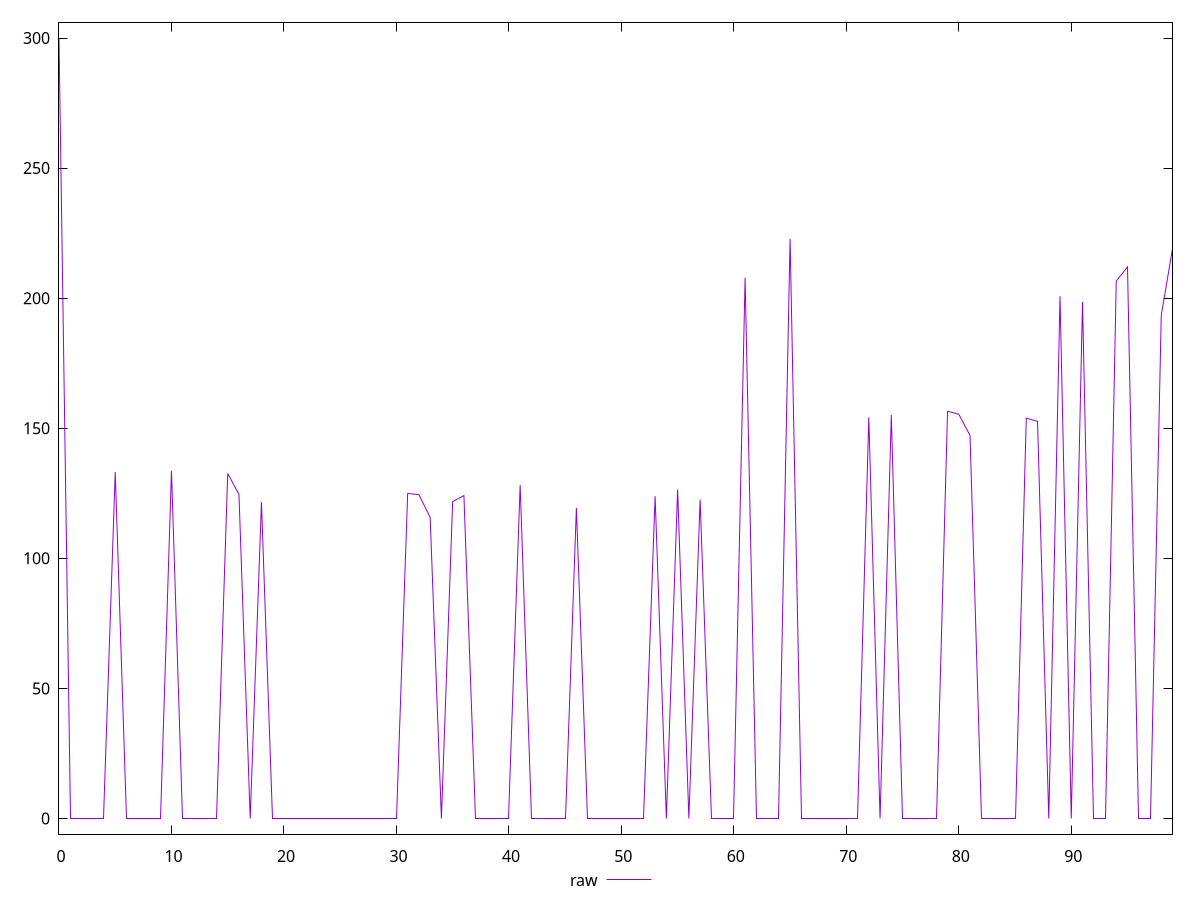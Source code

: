 reset

$raw <<EOF
0 300.048
1 0
2 0
3 0
4 0
5 133.18299961090088
6 0
7 0
8 0
9 0
10 133.7000002861023
11 0
12 0
13 0
14 0
15 132.58100032806396
16 124.5750002861023
17 0
18 121.60099983215332
19 0
20 0
21 0
22 0
23 0
24 0
25 0
26 0
27 0
28 0
29 0
30 0
31 124.96500015258789
32 124.4709997177124
33 115.73400020599365
34 0
35 121.80699968338013
36 124.14300012588501
37 0
38 0
39 0
40 0
41 128.22699975967407
42 0
43 0
44 0
45 0
46 119.37799978256226
47 0
48 0
49 0
50 0
51 0
52 0
53 123.88000011444092
54 0
55 126.43000030517578
56 0
57 122.61499977111816
58 0
59 0
60 0
61 207.856999874115
62 0
63 0
64 0
65 222.8080005645752
66 0
67 0
68 0
69 0
70 0
71 0
72 154.16499996185303
73 0
74 155.08600044250488
75 0
76 0
77 0
78 0
79 156.5420002937317
80 155.39899969100952
81 147.2020001411438
82 0
83 0
84 0
85 0
86 153.9099998474121
87 152.6740002632141
88 0
89 200.73800039291382
90 0
91 198.5970001220703
92 0
93 0
94 206.58899974822998
95 212.03000020980835
96 0
97 0
98 193.38100004196167
99 219.014000415802
EOF

set key outside below
set xrange [0:99]
set yrange [-6.00096:306.04896]
set trange [-6.00096:306.04896]
set terminal svg size 640, 500 enhanced background rgb 'white'
set output "report_00018_2021-02-10T15-25-16.877Z/uses-rel-preconnect/samples/pages+cached+noadtech+nomedia/raw/values.svg"

plot $raw title "raw" with line

reset
